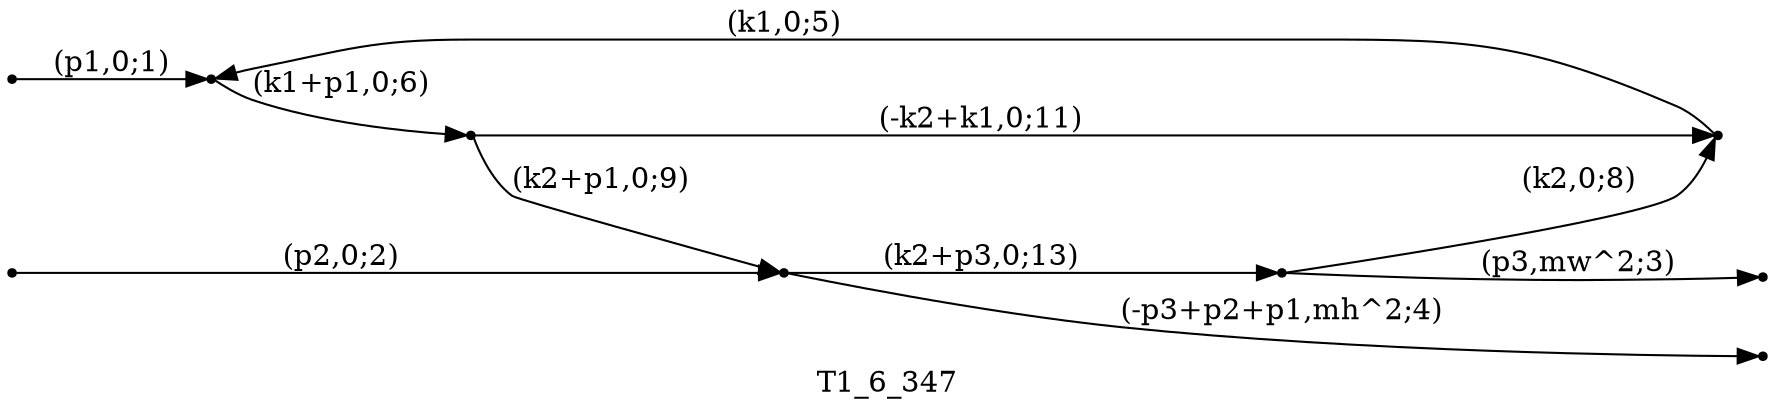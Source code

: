 digraph T1_6_347 {
  label="T1_6_347";
  rankdir="LR";
  subgraph edges {
    -1 -> 2 [label="(p1,0;1)"];
    -2 -> 5 [label="(p2,0;2)"];
    3 -> -3 [label="(p3,mw^2;3)"];
    5 -> -4 [label="(-p3+p2+p1,mh^2;4)"];
    4 -> 2 [label="(k1,0;5)"];
    2 -> 1 [label="(k1+p1,0;6)"];
    3 -> 4 [label="(k2,0;8)"];
    1 -> 5 [label="(k2+p1,0;9)"];
    1 -> 4 [label="(-k2+k1,0;11)"];
    5 -> 3 [label="(k2+p3,0;13)"];
  }
  subgraph incoming { rank="source"; -1; -2; }
  subgraph outgoing { rank="sink"; -3; -4; }
-4 [shape=point];
-3 [shape=point];
-2 [shape=point];
-1 [shape=point];
1 [shape=point];
2 [shape=point];
3 [shape=point];
4 [shape=point];
5 [shape=point];
}

